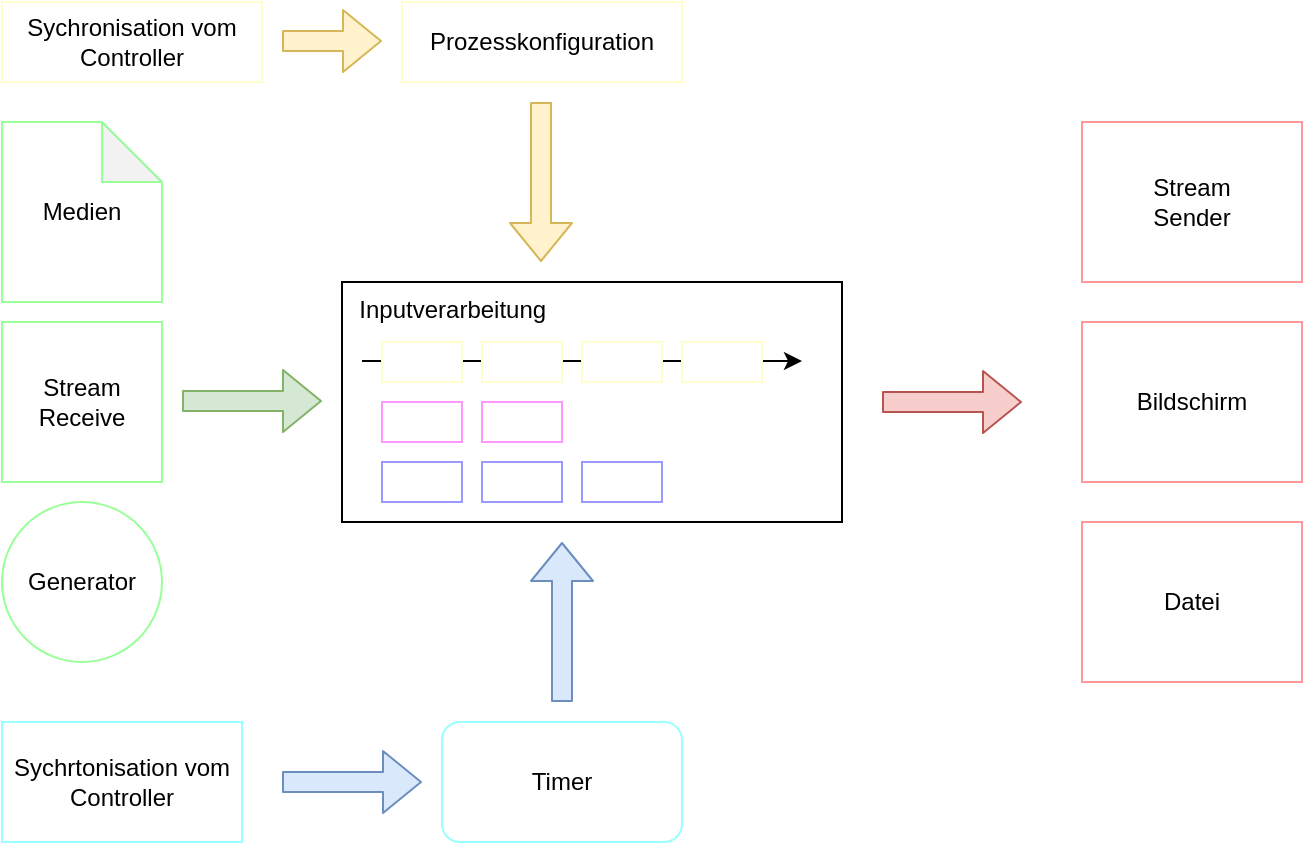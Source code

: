 <mxfile version="13.10.0" type="embed" pages="4">
    <diagram id="bTIlx-Hysmpr7IeySKty" name="Overview">
        <mxGraphModel dx="1321" dy="617" grid="1" gridSize="10" guides="1" tooltips="1" connect="1" arrows="1" fold="1" page="1" pageScale="1" pageWidth="827" pageHeight="1169" math="0" shadow="0">
            <root>
                <mxCell id="0"/>
                <mxCell id="1" parent="0"/>
                <mxCell id="3" value="&amp;nbsp; Inputverarbeitung" style="rounded=0;whiteSpace=wrap;html=1;labelPosition=center;verticalLabelPosition=middle;align=left;verticalAlign=top;" parent="1" vertex="1">
                    <mxGeometry x="260" y="220" width="250" height="120" as="geometry"/>
                </mxCell>
                <mxCell id="4" value="Medien" style="shape=note;whiteSpace=wrap;html=1;backgroundOutline=1;darkOpacity=0.05;strokeColor=#99FF99;" parent="1" vertex="1">
                    <mxGeometry x="90" y="140" width="80" height="90" as="geometry"/>
                </mxCell>
                <mxCell id="7" value="Stream Receive" style="whiteSpace=wrap;html=1;aspect=fixed;strokeColor=#99FF99;" parent="1" vertex="1">
                    <mxGeometry x="90" y="240" width="80" height="80" as="geometry"/>
                </mxCell>
                <mxCell id="9" value="Generator" style="ellipse;whiteSpace=wrap;html=1;aspect=fixed;strokeColor=#99FF99;" parent="1" vertex="1">
                    <mxGeometry x="90" y="330" width="80" height="80" as="geometry"/>
                </mxCell>
                <mxCell id="12" value="Stream &lt;br&gt;Sender" style="rounded=0;whiteSpace=wrap;html=1;strokeColor=#FF9999;" parent="1" vertex="1">
                    <mxGeometry x="630" y="140" width="110" height="80" as="geometry"/>
                </mxCell>
                <mxCell id="13" value="Bildschirm" style="rounded=0;whiteSpace=wrap;html=1;strokeColor=#FF9999;" parent="1" vertex="1">
                    <mxGeometry x="630" y="240" width="110" height="80" as="geometry"/>
                </mxCell>
                <mxCell id="14" value="Datei" style="rounded=0;whiteSpace=wrap;html=1;strokeColor=#FF9999;" parent="1" vertex="1">
                    <mxGeometry x="630" y="340" width="110" height="80" as="geometry"/>
                </mxCell>
                <mxCell id="15" value="Timer" style="rounded=1;whiteSpace=wrap;html=1;strokeColor=#99FFFF;" parent="1" vertex="1">
                    <mxGeometry x="310" y="440" width="120" height="60" as="geometry"/>
                </mxCell>
                <mxCell id="16" value="" style="shape=flexArrow;endArrow=classic;html=1;fillColor=#dae8fc;strokeColor=#6c8ebf;" parent="1" edge="1">
                    <mxGeometry width="50" height="50" relative="1" as="geometry">
                        <mxPoint x="370" y="430" as="sourcePoint"/>
                        <mxPoint x="370" y="350" as="targetPoint"/>
                    </mxGeometry>
                </mxCell>
                <mxCell id="18" value="Sychrtonisation vom Controller" style="rounded=0;whiteSpace=wrap;html=1;strokeColor=#99FFFF;" parent="1" vertex="1">
                    <mxGeometry x="90" y="440" width="120" height="60" as="geometry"/>
                </mxCell>
                <mxCell id="19" value="" style="shape=flexArrow;endArrow=classic;html=1;fillColor=#dae8fc;strokeColor=#6c8ebf;" parent="1" edge="1">
                    <mxGeometry width="50" height="50" relative="1" as="geometry">
                        <mxPoint x="230" y="470" as="sourcePoint"/>
                        <mxPoint x="300" y="470" as="targetPoint"/>
                    </mxGeometry>
                </mxCell>
                <mxCell id="20" value="" style="shape=flexArrow;endArrow=classic;html=1;fillColor=#d5e8d4;strokeColor=#82b366;" parent="1" edge="1">
                    <mxGeometry width="50" height="50" relative="1" as="geometry">
                        <mxPoint x="180" y="279.5" as="sourcePoint"/>
                        <mxPoint x="250" y="279.5" as="targetPoint"/>
                    </mxGeometry>
                </mxCell>
                <mxCell id="21" value="" style="shape=flexArrow;endArrow=classic;html=1;fillColor=#f8cecc;strokeColor=#b85450;" parent="1" edge="1">
                    <mxGeometry width="50" height="50" relative="1" as="geometry">
                        <mxPoint x="530" y="280" as="sourcePoint"/>
                        <mxPoint x="600" y="280" as="targetPoint"/>
                    </mxGeometry>
                </mxCell>
                <mxCell id="22" value="Sychronisation vom Controller" style="rounded=0;whiteSpace=wrap;html=1;strokeColor=#FFFFCC;" parent="1" vertex="1">
                    <mxGeometry x="90" y="80" width="130" height="40" as="geometry"/>
                </mxCell>
                <mxCell id="23" value="" style="shape=flexArrow;endArrow=classic;html=1;fillColor=#fff2cc;strokeColor=#d6b656;" parent="1" edge="1">
                    <mxGeometry width="50" height="50" relative="1" as="geometry">
                        <mxPoint x="359.5" y="130" as="sourcePoint"/>
                        <mxPoint x="359.5" y="210" as="targetPoint"/>
                    </mxGeometry>
                </mxCell>
                <mxCell id="24" value="Prozesskonfiguration" style="rounded=0;whiteSpace=wrap;html=1;strokeColor=#FFFFCC;" parent="1" vertex="1">
                    <mxGeometry x="290" y="80" width="140" height="40" as="geometry"/>
                </mxCell>
                <mxCell id="25" value="" style="shape=flexArrow;endArrow=classic;html=1;fillColor=#fff2cc;strokeColor=#d6b656;" parent="1" edge="1">
                    <mxGeometry width="50" height="50" relative="1" as="geometry">
                        <mxPoint x="230" y="99.5" as="sourcePoint"/>
                        <mxPoint x="280" y="99.5" as="targetPoint"/>
                    </mxGeometry>
                </mxCell>
                <mxCell id="29" value="" style="rounded=0;whiteSpace=wrap;html=1;gradientColor=none;align=left;strokeColor=#FF99FF;" parent="1" vertex="1">
                    <mxGeometry x="280" y="280" width="40" height="20" as="geometry"/>
                </mxCell>
                <mxCell id="30" value="" style="rounded=0;whiteSpace=wrap;html=1;gradientColor=none;align=left;strokeColor=#FF99FF;" parent="1" vertex="1">
                    <mxGeometry x="330" y="280" width="40" height="20" as="geometry"/>
                </mxCell>
                <mxCell id="32" value="" style="rounded=0;whiteSpace=wrap;html=1;gradientColor=none;align=left;strokeColor=#9999FF;" parent="1" vertex="1">
                    <mxGeometry x="280" y="310" width="40" height="20" as="geometry"/>
                </mxCell>
                <mxCell id="33" value="" style="rounded=0;whiteSpace=wrap;html=1;gradientColor=none;align=left;strokeColor=#9999FF;" parent="1" vertex="1">
                    <mxGeometry x="330" y="310" width="40" height="20" as="geometry"/>
                </mxCell>
                <mxCell id="34" value="" style="rounded=0;whiteSpace=wrap;html=1;gradientColor=none;align=left;strokeColor=#9999FF;" parent="1" vertex="1">
                    <mxGeometry x="380" y="310" width="40" height="20" as="geometry"/>
                </mxCell>
                <mxCell id="35" value="" style="endArrow=classic;html=1;" parent="1" edge="1">
                    <mxGeometry width="50" height="50" relative="1" as="geometry">
                        <mxPoint x="270" y="259.5" as="sourcePoint"/>
                        <mxPoint x="490" y="259.5" as="targetPoint"/>
                    </mxGeometry>
                </mxCell>
                <mxCell id="26" value="" style="rounded=0;whiteSpace=wrap;html=1;strokeColor=#FFFFCC;gradientColor=none;align=left;" parent="1" vertex="1">
                    <mxGeometry x="280" y="250" width="40" height="20" as="geometry"/>
                </mxCell>
                <mxCell id="27" value="" style="rounded=0;whiteSpace=wrap;html=1;strokeColor=#FFFFCC;gradientColor=none;align=left;" parent="1" vertex="1">
                    <mxGeometry x="330" y="250" width="40" height="20" as="geometry"/>
                </mxCell>
                <mxCell id="28" value="" style="rounded=0;whiteSpace=wrap;html=1;strokeColor=#FFFFCC;gradientColor=none;align=left;" parent="1" vertex="1">
                    <mxGeometry x="380" y="250" width="40" height="20" as="geometry"/>
                </mxCell>
                <mxCell id="31" value="" style="rounded=0;whiteSpace=wrap;html=1;strokeColor=#FFFFCC;gradientColor=none;align=left;" parent="1" vertex="1">
                    <mxGeometry x="430" y="250" width="40" height="20" as="geometry"/>
                </mxCell>
            </root>
        </mxGraphModel>
    </diagram>
    <diagram id="nXesdBYGTtseecNnOanA" name="Prozesskette">
        <mxGraphModel dx="2148" dy="617" grid="1" gridSize="10" guides="1" tooltips="1" connect="1" arrows="1" fold="1" page="1" pageScale="1" pageWidth="827" pageHeight="1169" math="0" shadow="0">
            <root>
                <mxCell id="XjSNXM2vkKWLuLsD-cff-0"/>
                <mxCell id="XjSNXM2vkKWLuLsD-cff-1" parent="XjSNXM2vkKWLuLsD-cff-0"/>
                <mxCell id="XjSNXM2vkKWLuLsD-cff-6" value="&amp;nbsp; Renderer" style="rounded=0;whiteSpace=wrap;html=1;align=left;horizontal=1;verticalAlign=top;" parent="XjSNXM2vkKWLuLsD-cff-1" vertex="1">
                    <mxGeometry x="-40" y="210" width="930" height="190" as="geometry"/>
                </mxCell>
                <mxCell id="XjSNXM2vkKWLuLsD-cff-7" value="Dummy&lt;br&gt;Frame" style="rounded=0;whiteSpace=wrap;html=1;" parent="XjSNXM2vkKWLuLsD-cff-1" vertex="1">
                    <mxGeometry x="-20" y="285" width="80" height="60" as="geometry"/>
                </mxCell>
                <mxCell id="XjSNXM2vkKWLuLsD-cff-10" value="Renderingkette" style="shape=flexArrow;endArrow=classic;html=1;fontSize=19;" parent="XjSNXM2vkKWLuLsD-cff-1" edge="1">
                    <mxGeometry width="50" height="50" relative="1" as="geometry">
                        <mxPoint x="-14" y="170" as="sourcePoint"/>
                        <mxPoint x="841" y="170" as="targetPoint"/>
                    </mxGeometry>
                </mxCell>
                <mxCell id="XjSNXM2vkKWLuLsD-cff-11" value="Layer 1 Renderer" style="rounded=0;whiteSpace=wrap;html=1;fillColor=#0050ef;strokeColor=#001DBC;fontColor=#ffffff;" parent="XjSNXM2vkKWLuLsD-cff-1" vertex="1">
                    <mxGeometry x="90" y="285" width="120" height="60" as="geometry"/>
                </mxCell>
                <mxCell id="XjSNXM2vkKWLuLsD-cff-12" value="Layer 2 Renderer&lt;br&gt;(inaktiv)" style="rounded=0;whiteSpace=wrap;html=1;fillColor=#dae8fc;strokeColor=#6c8ebf;fontColor=#1A1A1A;" parent="XjSNXM2vkKWLuLsD-cff-1" vertex="1">
                    <mxGeometry x="280" y="285" width="120" height="60" as="geometry"/>
                </mxCell>
                <mxCell id="XjSNXM2vkKWLuLsD-cff-13" value="Layer 3 Renderer" style="rounded=0;whiteSpace=wrap;html=1;fillColor=#0050ef;strokeColor=#001DBC;fontColor=#ffffff;" parent="XjSNXM2vkKWLuLsD-cff-1" vertex="1">
                    <mxGeometry x="460" y="285" width="120" height="60" as="geometry"/>
                </mxCell>
                <mxCell id="XjSNXM2vkKWLuLsD-cff-14" value="Layer 4 Renderer" style="rounded=0;whiteSpace=wrap;html=1;fillColor=#0050ef;strokeColor=#001DBC;fontColor=#ffffff;" parent="XjSNXM2vkKWLuLsD-cff-1" vertex="1">
                    <mxGeometry x="640" y="285" width="120" height="60" as="geometry"/>
                </mxCell>
                <mxCell id="XjSNXM2vkKWLuLsD-cff-15" value="" style="endArrow=classic;html=1;fontColor=#1A1A1A;exitX=1;exitY=0.5;exitDx=0;exitDy=0;entryX=0;entryY=0.5;entryDx=0;entryDy=0;" parent="XjSNXM2vkKWLuLsD-cff-1" source="XjSNXM2vkKWLuLsD-cff-7" target="XjSNXM2vkKWLuLsD-cff-11" edge="1">
                    <mxGeometry width="50" height="50" relative="1" as="geometry">
                        <mxPoint x="370" y="340" as="sourcePoint"/>
                        <mxPoint x="420" y="290" as="targetPoint"/>
                    </mxGeometry>
                </mxCell>
                <mxCell id="XjSNXM2vkKWLuLsD-cff-16" value="" style="endArrow=classic;html=1;fontColor=#1A1A1A;exitX=1;exitY=0.5;exitDx=0;exitDy=0;entryX=0;entryY=0.5;entryDx=0;entryDy=0;" parent="XjSNXM2vkKWLuLsD-cff-1" source="XjSNXM2vkKWLuLsD-cff-11" target="XjSNXM2vkKWLuLsD-cff-13" edge="1">
                    <mxGeometry width="50" height="50" relative="1" as="geometry">
                        <mxPoint x="370" y="340" as="sourcePoint"/>
                        <mxPoint x="420" y="290" as="targetPoint"/>
                        <Array as="points">
                            <mxPoint x="240" y="260"/>
                            <mxPoint x="430" y="260"/>
                        </Array>
                    </mxGeometry>
                </mxCell>
                <mxCell id="XjSNXM2vkKWLuLsD-cff-17" value="" style="endArrow=classic;html=1;fontColor=#1A1A1A;entryX=0;entryY=0.5;entryDx=0;entryDy=0;" parent="XjSNXM2vkKWLuLsD-cff-1" target="XjSNXM2vkKWLuLsD-cff-14" edge="1">
                    <mxGeometry width="50" height="50" relative="1" as="geometry">
                        <mxPoint x="580" y="315" as="sourcePoint"/>
                        <mxPoint x="420" y="290" as="targetPoint"/>
                    </mxGeometry>
                </mxCell>
                <mxCell id="XjSNXM2vkKWLuLsD-cff-20" value="Fertiger&lt;br&gt;Frame" style="rounded=0;whiteSpace=wrap;html=1;" parent="XjSNXM2vkKWLuLsD-cff-1" vertex="1">
                    <mxGeometry x="790" y="285" width="80" height="60" as="geometry"/>
                </mxCell>
                <mxCell id="XjSNXM2vkKWLuLsD-cff-21" value="" style="endArrow=classic;html=1;fontColor=#1A1A1A;exitX=1;exitY=0.5;exitDx=0;exitDy=0;entryX=0;entryY=0.5;entryDx=0;entryDy=0;" parent="XjSNXM2vkKWLuLsD-cff-1" source="XjSNXM2vkKWLuLsD-cff-14" target="XjSNXM2vkKWLuLsD-cff-20" edge="1">
                    <mxGeometry width="50" height="50" relative="1" as="geometry">
                        <mxPoint x="650" y="310" as="sourcePoint"/>
                        <mxPoint x="700" y="260" as="targetPoint"/>
                    </mxGeometry>
                </mxCell>
                <mxCell id="XjSNXM2vkKWLuLsD-cff-24" value="" style="rounded=0;whiteSpace=wrap;html=1;fontSize=19;fontColor=#1A1A1A;fillColor=none;strokeWidth=2;" parent="XjSNXM2vkKWLuLsD-cff-1" vertex="1">
                    <mxGeometry x="20" y="440" width="750" height="140" as="geometry"/>
                </mxCell>
                <mxCell id="XjSNXM2vkKWLuLsD-cff-25" value="" style="endArrow=none;html=1;fontSize=19;fontColor=#1A1A1A;exitX=0;exitY=0;exitDx=0;exitDy=0;entryX=0;entryY=1;entryDx=0;entryDy=0;strokeWidth=2;" parent="XjSNXM2vkKWLuLsD-cff-1" source="XjSNXM2vkKWLuLsD-cff-24" target="XjSNXM2vkKWLuLsD-cff-11" edge="1">
                    <mxGeometry width="50" height="50" relative="1" as="geometry">
                        <mxPoint x="480" y="450" as="sourcePoint"/>
                        <mxPoint x="530" y="400" as="targetPoint"/>
                    </mxGeometry>
                </mxCell>
                <mxCell id="XjSNXM2vkKWLuLsD-cff-26" value="" style="endArrow=none;html=1;fontSize=19;fontColor=#1A1A1A;exitX=1;exitY=0;exitDx=0;exitDy=0;entryX=1;entryY=1;entryDx=0;entryDy=0;strokeWidth=2;" parent="XjSNXM2vkKWLuLsD-cff-1" source="XjSNXM2vkKWLuLsD-cff-24" target="XjSNXM2vkKWLuLsD-cff-11" edge="1">
                    <mxGeometry width="50" height="50" relative="1" as="geometry">
                        <mxPoint x="30" y="450" as="sourcePoint"/>
                        <mxPoint x="100" y="355" as="targetPoint"/>
                    </mxGeometry>
                </mxCell>
                <mxCell id="XjSNXM2vkKWLuLsD-cff-29" value="Media" style="rounded=0;whiteSpace=wrap;html=1;fontSize=13;fontColor=#1A1A1A;" parent="XjSNXM2vkKWLuLsD-cff-1" vertex="1">
                    <mxGeometry x="40" y="490" width="90" height="60" as="geometry"/>
                </mxCell>
                <mxCell id="XjSNXM2vkKWLuLsD-cff-31" value="Transformation" style="rounded=0;whiteSpace=wrap;html=1;fontSize=13;fontColor=#1A1A1A;" parent="XjSNXM2vkKWLuLsD-cff-1" vertex="1">
                    <mxGeometry x="151.5" y="490" width="140" height="60" as="geometry"/>
                </mxCell>
                <mxCell id="XjSNXM2vkKWLuLsD-cff-32" value="" style="endArrow=classic;html=1;strokeWidth=1;fontSize=19;fontColor=#FFFFFF;exitX=1;exitY=0.5;exitDx=0;exitDy=0;entryX=0;entryY=0.5;entryDx=0;entryDy=0;" parent="XjSNXM2vkKWLuLsD-cff-1" source="XjSNXM2vkKWLuLsD-cff-29" target="XjSNXM2vkKWLuLsD-cff-31" edge="1">
                    <mxGeometry width="50" height="50" relative="1" as="geometry">
                        <mxPoint x="260" y="510" as="sourcePoint"/>
                        <mxPoint x="150" y="520" as="targetPoint"/>
                    </mxGeometry>
                </mxCell>
                <mxCell id="XjSNXM2vkKWLuLsD-cff-39" style="edgeStyle=orthogonalEdgeStyle;rounded=0;orthogonalLoop=1;jettySize=auto;html=1;exitX=1;exitY=0.75;exitDx=0;exitDy=0;entryX=0;entryY=0.75;entryDx=0;entryDy=0;strokeWidth=1;fontSize=13;fontColor=#FFFFFF;" parent="XjSNXM2vkKWLuLsD-cff-1" source="XjSNXM2vkKWLuLsD-cff-33" target="XjSNXM2vkKWLuLsD-cff-36" edge="1">
                    <mxGeometry relative="1" as="geometry"/>
                </mxCell>
                <mxCell id="XjSNXM2vkKWLuLsD-cff-33" value="Farbkorrektur" style="rounded=0;whiteSpace=wrap;html=1;fontSize=13;fontColor=#1A1A1A;" parent="XjSNXM2vkKWLuLsD-cff-1" vertex="1">
                    <mxGeometry x="311.5" y="490" width="140" height="60" as="geometry"/>
                </mxCell>
                <mxCell id="XjSNXM2vkKWLuLsD-cff-34" value="" style="endArrow=classic;html=1;strokeWidth=1;fontSize=19;fontColor=#FFFFFF;exitX=1;exitY=0.5;exitDx=0;exitDy=0;entryX=0;entryY=0.5;entryDx=0;entryDy=0;" parent="XjSNXM2vkKWLuLsD-cff-1" source="XjSNXM2vkKWLuLsD-cff-31" target="XjSNXM2vkKWLuLsD-cff-33" edge="1">
                    <mxGeometry width="50" height="50" relative="1" as="geometry">
                        <mxPoint x="270" y="520" as="sourcePoint"/>
                        <mxPoint x="290" y="520" as="targetPoint"/>
                    </mxGeometry>
                </mxCell>
                <mxCell id="XjSNXM2vkKWLuLsD-cff-38" style="edgeStyle=orthogonalEdgeStyle;rounded=0;orthogonalLoop=1;jettySize=auto;html=1;exitX=1;exitY=0.5;exitDx=0;exitDy=0;entryX=0;entryY=0.5;entryDx=0;entryDy=0;strokeWidth=1;fontSize=13;fontColor=#FFFFFF;" parent="XjSNXM2vkKWLuLsD-cff-1" source="XjSNXM2vkKWLuLsD-cff-35" target="XjSNXM2vkKWLuLsD-cff-36" edge="1">
                    <mxGeometry relative="1" as="geometry">
                        <Array as="points">
                            <mxPoint x="600" y="495"/>
                            <mxPoint x="600" y="520"/>
                        </Array>
                    </mxGeometry>
                </mxCell>
                <mxCell id="XjSNXM2vkKWLuLsD-cff-35" value="Dummy&lt;br&gt;Frame" style="rounded=0;whiteSpace=wrap;html=1;fontColor=#1A1A1A;" parent="XjSNXM2vkKWLuLsD-cff-1" vertex="1">
                    <mxGeometry x="461.5" y="470" width="108.5" height="50" as="geometry"/>
                </mxCell>
                <mxCell id="XjSNXM2vkKWLuLsD-cff-36" value="Zusammenführen" style="rounded=0;whiteSpace=wrap;html=1;fontSize=13;fontColor=#1A1A1A;" parent="XjSNXM2vkKWLuLsD-cff-1" vertex="1">
                    <mxGeometry x="630" y="490" width="120" height="60" as="geometry"/>
                </mxCell>
            </root>
        </mxGraphModel>
    </diagram>
    <diagram id="hLf1c5lYeQhZrps1zkCm" name="Controlflow Overview">
        <mxGraphModel dx="1321" dy="617" grid="1" gridSize="10" guides="1" tooltips="1" connect="1" arrows="1" fold="1" page="1" pageScale="1" pageWidth="827" pageHeight="1169" math="0" shadow="0">
            <root>
                <mxCell id="pHa3_94HV9hlTBcBsLpj-0"/>
                <mxCell id="pHa3_94HV9hlTBcBsLpj-1" parent="pHa3_94HV9hlTBcBsLpj-0"/>
                <mxCell id="pHa3_94HV9hlTBcBsLpj-2" value="Client" style="rounded=1;whiteSpace=wrap;html=1;" vertex="1" parent="pHa3_94HV9hlTBcBsLpj-1">
                    <mxGeometry x="50" y="250" width="120" height="60" as="geometry"/>
                </mxCell>
                <mxCell id="pHa3_94HV9hlTBcBsLpj-3" value="Controller" style="rounded=0;whiteSpace=wrap;html=1;" vertex="1" parent="pHa3_94HV9hlTBcBsLpj-1">
                    <mxGeometry x="300" y="250" width="120" height="60" as="geometry"/>
                </mxCell>
                <mxCell id="pHa3_94HV9hlTBcBsLpj-4" value="Node" style="ellipse;whiteSpace=wrap;html=1;" vertex="1" parent="pHa3_94HV9hlTBcBsLpj-1">
                    <mxGeometry x="570" y="240" width="120" height="80" as="geometry"/>
                </mxCell>
                <mxCell id="pHa3_94HV9hlTBcBsLpj-5" value="SignalR" style="shape=flexArrow;endArrow=classic;startArrow=classic;html=1;exitX=1;exitY=0.5;exitDx=0;exitDy=0;entryX=0;entryY=0.5;entryDx=0;entryDy=0;" edge="1" parent="pHa3_94HV9hlTBcBsLpj-1" source="pHa3_94HV9hlTBcBsLpj-2" target="pHa3_94HV9hlTBcBsLpj-3">
                    <mxGeometry width="50" height="50" relative="1" as="geometry">
                        <mxPoint x="390" y="340" as="sourcePoint"/>
                        <mxPoint x="300" y="280" as="targetPoint"/>
                    </mxGeometry>
                </mxCell>
                <mxCell id="pHa3_94HV9hlTBcBsLpj-6" value="Grpc" style="shape=flexArrow;endArrow=classic;startArrow=classic;html=1;exitX=1;exitY=0.5;exitDx=0;exitDy=0;entryX=0;entryY=0.5;entryDx=0;entryDy=0;" edge="1" parent="pHa3_94HV9hlTBcBsLpj-1" source="pHa3_94HV9hlTBcBsLpj-3" target="pHa3_94HV9hlTBcBsLpj-4">
                    <mxGeometry width="50" height="50" relative="1" as="geometry">
                        <mxPoint x="440" y="280" as="sourcePoint"/>
                        <mxPoint x="550" y="279.5" as="targetPoint"/>
                    </mxGeometry>
                </mxCell>
            </root>
        </mxGraphModel>
    </diagram>
    <diagram id="uPGF7qym277PQHvFMOGE" name="Controlflow Classdiagram">
        <mxGraphModel dx="1321" dy="617" grid="1" gridSize="10" guides="1" tooltips="1" connect="1" arrows="1" fold="1" page="1" pageScale="1" pageWidth="827" pageHeight="1169" math="0" shadow="0">
            <root>
                <mxCell id="i5eiMrdmPJycq53xRAaZ-0"/>
                <mxCell id="i5eiMrdmPJycq53xRAaZ-1" parent="i5eiMrdmPJycq53xRAaZ-0"/>
                <mxCell id="i5eiMrdmPJycq53xRAaZ-2" value="ControlflowService" style="swimlane;fontStyle=1;align=center;verticalAlign=top;childLayout=stackLayout;horizontal=1;startSize=26;horizontalStack=0;resizeParent=1;resizeParentMax=0;resizeLast=0;collapsible=1;marginBottom=0;" vertex="1" parent="i5eiMrdmPJycq53xRAaZ-1">
                    <mxGeometry x="440" y="270" width="280" height="86" as="geometry"/>
                </mxCell>
                <mxCell id="i5eiMrdmPJycq53xRAaZ-3" value="//Todo" style="text;strokeColor=none;fillColor=none;align=left;verticalAlign=top;spacingLeft=4;spacingRight=4;overflow=hidden;rotatable=0;points=[[0,0.5],[1,0.5]];portConstraint=eastwest;" vertex="1" parent="i5eiMrdmPJycq53xRAaZ-2">
                    <mxGeometry y="26" width="280" height="26" as="geometry"/>
                </mxCell>
                <mxCell id="i5eiMrdmPJycq53xRAaZ-4" value="" style="line;strokeWidth=1;fillColor=none;align=left;verticalAlign=middle;spacingTop=-1;spacingLeft=3;spacingRight=3;rotatable=0;labelPosition=right;points=[];portConstraint=eastwest;" vertex="1" parent="i5eiMrdmPJycq53xRAaZ-2">
                    <mxGeometry y="52" width="280" height="8" as="geometry"/>
                </mxCell>
                <mxCell id="i5eiMrdmPJycq53xRAaZ-5" value="//Todo" style="text;strokeColor=none;fillColor=none;align=left;verticalAlign=top;spacingLeft=4;spacingRight=4;overflow=hidden;rotatable=0;points=[[0,0.5],[1,0.5]];portConstraint=eastwest;" vertex="1" parent="i5eiMrdmPJycq53xRAaZ-2">
                    <mxGeometry y="60" width="280" height="26" as="geometry"/>
                </mxCell>
                <mxCell id="i5eiMrdmPJycq53xRAaZ-6" value="GrpcControlflowServer" style="swimlane;fontStyle=1;align=center;verticalAlign=top;childLayout=stackLayout;horizontal=1;startSize=26;horizontalStack=0;resizeParent=1;resizeParentMax=0;resizeLast=0;collapsible=1;marginBottom=0;" vertex="1" parent="i5eiMrdmPJycq53xRAaZ-1">
                    <mxGeometry x="790" y="270" width="290" height="86" as="geometry"/>
                </mxCell>
                <mxCell id="i5eiMrdmPJycq53xRAaZ-7" value="- _ControlflowService: ControlflowService" style="text;strokeColor=none;fillColor=none;align=left;verticalAlign=top;spacingLeft=4;spacingRight=4;overflow=hidden;rotatable=0;points=[[0,0.5],[1,0.5]];portConstraint=eastwest;" vertex="1" parent="i5eiMrdmPJycq53xRAaZ-6">
                    <mxGeometry y="26" width="290" height="26" as="geometry"/>
                </mxCell>
                <mxCell id="i5eiMrdmPJycq53xRAaZ-8" value="" style="line;strokeWidth=1;fillColor=none;align=left;verticalAlign=middle;spacingTop=-1;spacingLeft=3;spacingRight=3;rotatable=0;labelPosition=right;points=[];portConstraint=eastwest;" vertex="1" parent="i5eiMrdmPJycq53xRAaZ-6">
                    <mxGeometry y="52" width="290" height="8" as="geometry"/>
                </mxCell>
                <mxCell id="i5eiMrdmPJycq53xRAaZ-9" value="//" style="text;strokeColor=none;fillColor=none;align=left;verticalAlign=top;spacingLeft=4;spacingRight=4;overflow=hidden;rotatable=0;points=[[0,0.5],[1,0.5]];portConstraint=eastwest;" vertex="1" parent="i5eiMrdmPJycq53xRAaZ-6">
                    <mxGeometry y="60" width="290" height="26" as="geometry"/>
                </mxCell>
                <mxCell id="i5eiMrdmPJycq53xRAaZ-10" value="ControlflowHub" style="swimlane;fontStyle=1;align=center;verticalAlign=top;childLayout=stackLayout;horizontal=1;startSize=26;horizontalStack=0;resizeParent=1;resizeParentMax=0;resizeLast=0;collapsible=1;marginBottom=0;" vertex="1" parent="i5eiMrdmPJycq53xRAaZ-1">
                    <mxGeometry x="40" y="270" width="330" height="86" as="geometry"/>
                </mxCell>
                <mxCell id="i5eiMrdmPJycq53xRAaZ-11" value="- _controlflowService: ControlflowService" style="text;strokeColor=none;fillColor=none;align=left;verticalAlign=top;spacingLeft=4;spacingRight=4;overflow=hidden;rotatable=0;points=[[0,0.5],[1,0.5]];portConstraint=eastwest;" vertex="1" parent="i5eiMrdmPJycq53xRAaZ-10">
                    <mxGeometry y="26" width="330" height="26" as="geometry"/>
                </mxCell>
                <mxCell id="i5eiMrdmPJycq53xRAaZ-12" value="" style="line;strokeWidth=1;fillColor=none;align=left;verticalAlign=middle;spacingTop=-1;spacingLeft=3;spacingRight=3;rotatable=0;labelPosition=right;points=[];portConstraint=eastwest;" vertex="1" parent="i5eiMrdmPJycq53xRAaZ-10">
                    <mxGeometry y="52" width="330" height="8" as="geometry"/>
                </mxCell>
                <mxCell id="i5eiMrdmPJycq53xRAaZ-13" value="//Todo" style="text;strokeColor=none;fillColor=none;align=left;verticalAlign=top;spacingLeft=4;spacingRight=4;overflow=hidden;rotatable=0;points=[[0,0.5],[1,0.5]];portConstraint=eastwest;" vertex="1" parent="i5eiMrdmPJycq53xRAaZ-10">
                    <mxGeometry y="60" width="330" height="26" as="geometry"/>
                </mxCell>
                <mxCell id="i5eiMrdmPJycq53xRAaZ-14" value="" style="endArrow=classic;html=1;exitX=1;exitY=0.5;exitDx=0;exitDy=0;entryX=0;entryY=0.5;entryDx=0;entryDy=0;" edge="1" parent="i5eiMrdmPJycq53xRAaZ-1" source="i5eiMrdmPJycq53xRAaZ-11" target="i5eiMrdmPJycq53xRAaZ-3">
                    <mxGeometry width="50" height="50" relative="1" as="geometry">
                        <mxPoint x="390" y="340" as="sourcePoint"/>
                        <mxPoint x="290" y="309" as="targetPoint"/>
                    </mxGeometry>
                </mxCell>
                <mxCell id="i5eiMrdmPJycq53xRAaZ-16" value="" style="endArrow=classic;html=1;exitX=0;exitY=0.5;exitDx=0;exitDy=0;entryX=1;entryY=0.5;entryDx=0;entryDy=0;" edge="1" parent="i5eiMrdmPJycq53xRAaZ-1" source="i5eiMrdmPJycq53xRAaZ-7" target="i5eiMrdmPJycq53xRAaZ-3">
                    <mxGeometry width="50" height="50" relative="1" as="geometry">
                        <mxPoint x="610" y="340" as="sourcePoint"/>
                        <mxPoint x="660" y="290" as="targetPoint"/>
                    </mxGeometry>
                </mxCell>
            </root>
        </mxGraphModel>
    </diagram>
</mxfile>